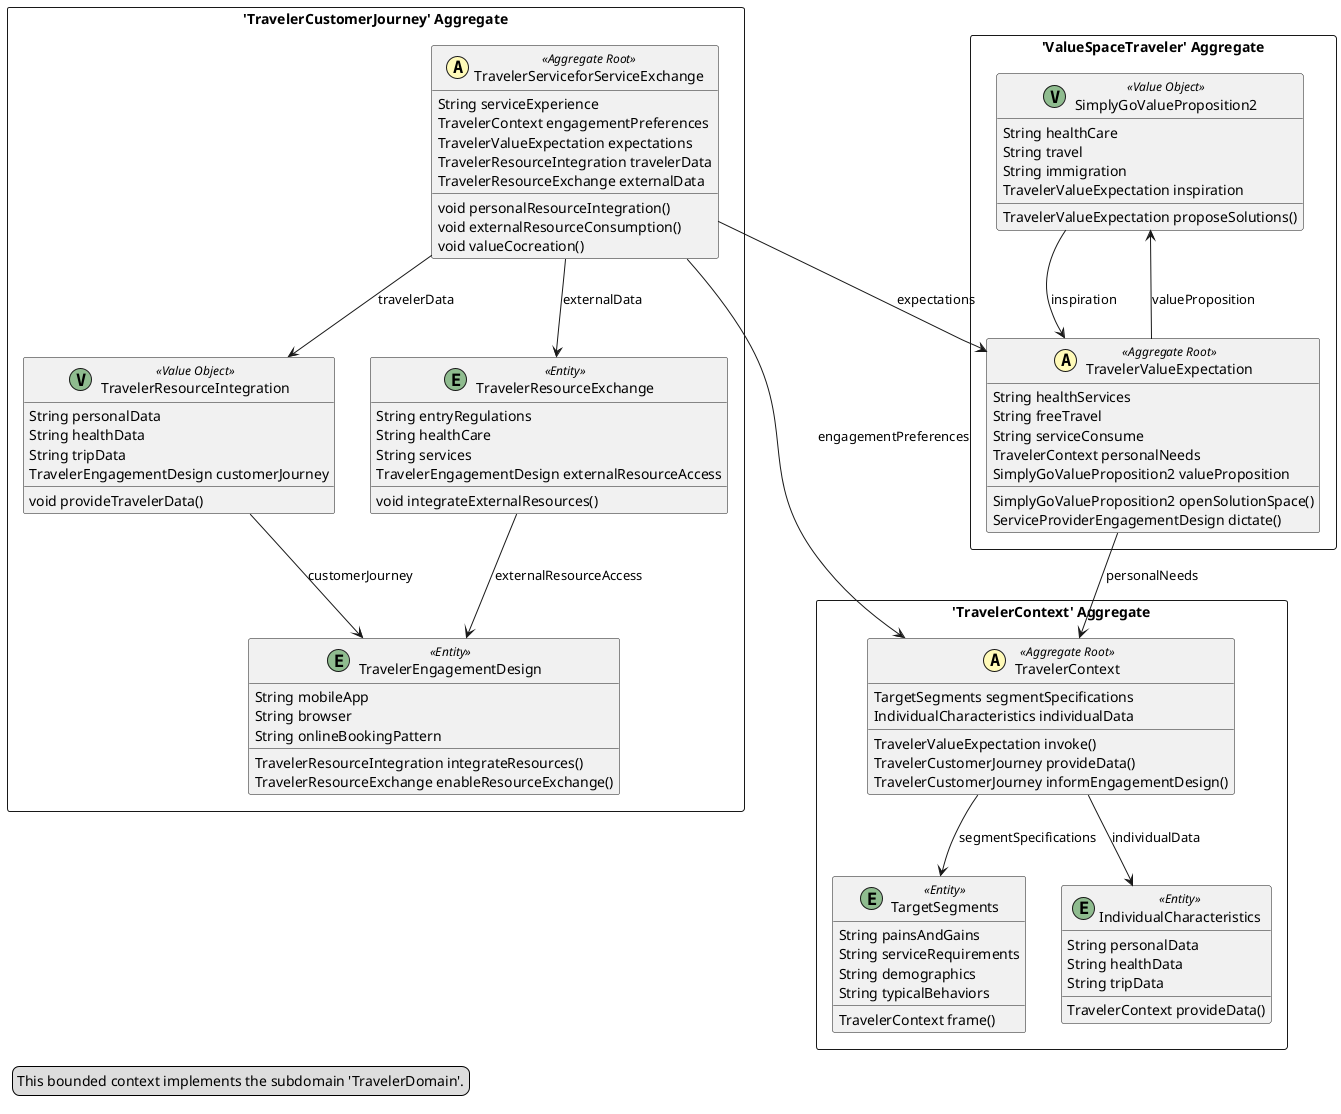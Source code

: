 @startuml

skinparam componentStyle uml2

package "'TravelerCustomerJourney' Aggregate" <<Rectangle>> {
	class TravelerServiceforServiceExchange <<(A,#fffab8) Aggregate Root>> {
		String serviceExperience
		TravelerContext engagementPreferences
		TravelerValueExpectation expectations
		TravelerResourceIntegration travelerData
		TravelerResourceExchange externalData
		void personalResourceIntegration()
		void externalResourceConsumption()
		void valueCocreation()
	}
	class TravelerResourceIntegration <<(V,DarkSeaGreen) Value Object>> {
		String personalData
		String healthData
		String tripData
		TravelerEngagementDesign customerJourney
		void provideTravelerData()
	}
	class TravelerEngagementDesign <<(E,DarkSeaGreen) Entity>> {
		String mobileApp
		String browser
		String onlineBookingPattern
		TravelerResourceIntegration integrateResources()
		TravelerResourceExchange enableResourceExchange()
	}
	class TravelerResourceExchange <<(E,DarkSeaGreen) Entity>> {
		String entryRegulations
		String healthCare
		String services
		TravelerEngagementDesign externalResourceAccess
		void integrateExternalResources()
	}
}
package "'TravelerContext' Aggregate" <<Rectangle>> {
	class TravelerContext <<(A,#fffab8) Aggregate Root>> {
		TargetSegments segmentSpecifications
		IndividualCharacteristics individualData
		TravelerValueExpectation invoke()
		TravelerCustomerJourney provideData()
		TravelerCustomerJourney informEngagementDesign()
	}
	class TargetSegments <<(E,DarkSeaGreen) Entity>> {
		String painsAndGains
		String serviceRequirements
		String demographics
		String typicalBehaviors
		TravelerContext frame()
	}
	class IndividualCharacteristics <<(E,DarkSeaGreen) Entity>> {
		String personalData
		String healthData
		String tripData
		TravelerContext provideData()
	}
}
package "'ValueSpaceTraveler' Aggregate" <<Rectangle>> {
	class SimplyGoValueProposition2 <<(V,DarkSeaGreen) Value Object>> {
		String healthCare
		String travel
		String immigration
		TravelerValueExpectation inspiration
		TravelerValueExpectation proposeSolutions()
	}
	class TravelerValueExpectation <<(A,#fffab8) Aggregate Root>> {
		String healthServices
		String freeTravel
		String serviceConsume
		TravelerContext personalNeeds
		SimplyGoValueProposition2 valueProposition
		SimplyGoValueProposition2 openSolutionSpace()
		ServiceProviderEngagementDesign dictate()
	}
}
TravelerServiceforServiceExchange --> TravelerContext : engagementPreferences
TravelerServiceforServiceExchange --> TravelerValueExpectation : expectations
TravelerServiceforServiceExchange --> TravelerResourceIntegration : travelerData
TravelerServiceforServiceExchange --> TravelerResourceExchange : externalData
TravelerResourceIntegration --> TravelerEngagementDesign : customerJourney
TravelerResourceExchange --> TravelerEngagementDesign : externalResourceAccess
TravelerContext --> TargetSegments : segmentSpecifications
TravelerContext --> IndividualCharacteristics : individualData
SimplyGoValueProposition2 --> TravelerValueExpectation : inspiration
TravelerValueExpectation --> TravelerContext : personalNeeds
TravelerValueExpectation --> SimplyGoValueProposition2 : valueProposition
legend left
  This bounded context implements the subdomain 'TravelerDomain'.
end legend


@enduml
